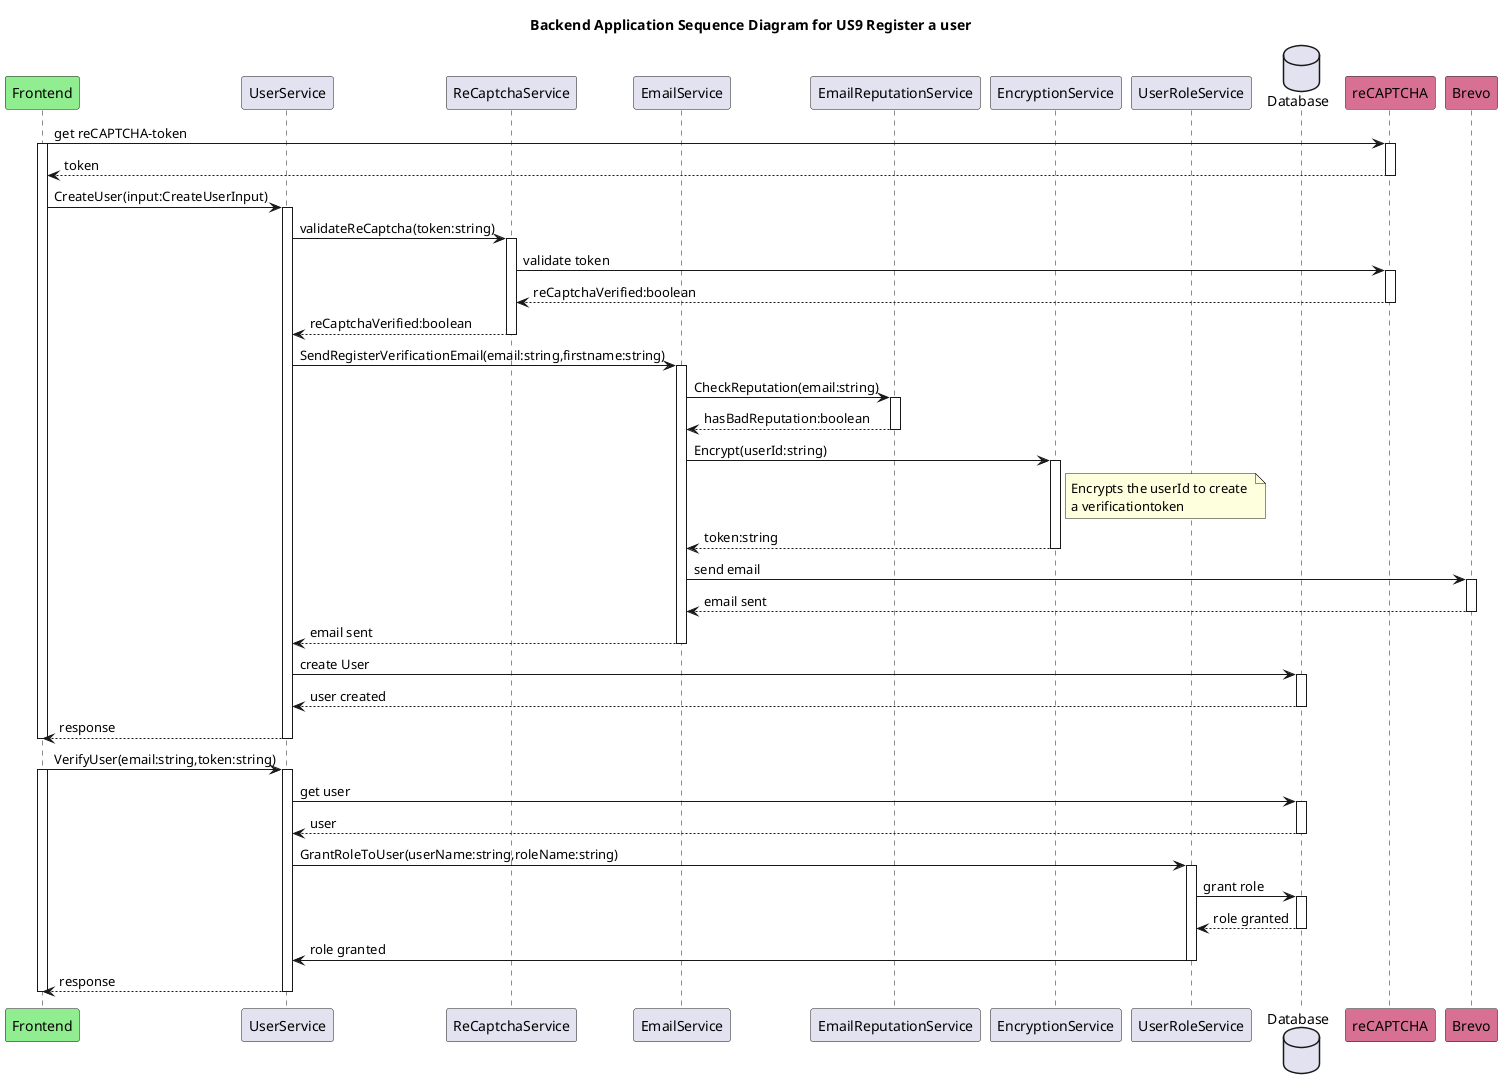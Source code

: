 @startuml "System Sequence Diagram for Register Flow"
title Backend Application Sequence Diagram for US9 Register a user

participant "Frontend" as fe #LightGreen
participant "UserService" as UserService
participant "ReCaptchaService" as rs
participant "EmailService" as es
participant "EmailReputationService" as ers
participant "EncryptionService" as en
participant "UserRoleService" as urs
database "Database" as db
participant "reCAPTCHA" as reCap #PaleVioletRed
participant "Brevo" as brev #PaleVioletRed


fe -> reCap: get reCAPTCHA-token
activate fe  
activate reCap
reCap --> fe: token
deactivate reCap
fe -> UserService: CreateUser(input:CreateUserInput)
activate UserService
UserService -> rs: validateReCaptcha(token:string)
activate rs
rs -> reCap: validate token
activate reCap
reCap --> rs: reCaptchaVerified:boolean
deactivate reCap
rs --> UserService: reCaptchaVerified:boolean
deactivate rs
UserService -> es: SendRegisterVerificationEmail(email:string,firstname:string)
activate es
es-> ers: CheckReputation(email:string)
activate ers
ers --> es: hasBadReputation:boolean
deactivate ers
es -> en: Encrypt(userId:string)
activate en
note right of en
Encrypts the userId to create 
a verificationtoken
end note
en --> es: token:string
deactivate en
es ->brev: send email
activate brev
brev --> es: email sent
deactivate brev
es --> UserService: email sent
deactivate es
UserService -> db: create User
activate db
db --> UserService: user created
deactivate db
UserService --> fe: response
deactivate UserService
deactivate fe


fe -> UserService: VerifyUser(email:string,token:string)
activate fe
activate UserService
UserService -> db: get user
activate db
db --> UserService: user
deactivate db
UserService -> urs: GrantRoleToUser(userName:string,roleName:string)
activate urs
urs -> db: grant role
activate db
db --> urs: role granted
deactivate db
urs -> UserService: role granted
deactivate urs

UserService --> fe: response
deactivate UserService
deactivate fe
@enduml
